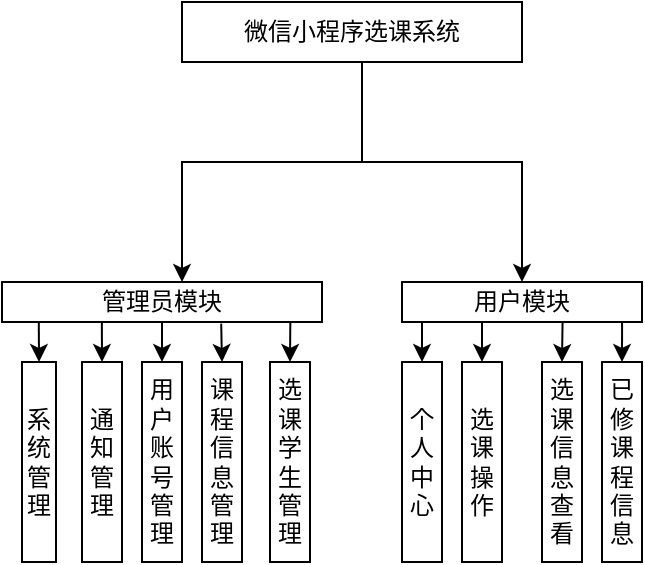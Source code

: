 <mxfile version="20.8.21" type="github">
  <diagram name="第 1 页" id="DsvAW_eQVJmoL1iawGaw">
    <mxGraphModel dx="724" dy="379" grid="1" gridSize="10" guides="1" tooltips="1" connect="1" arrows="1" fold="1" page="1" pageScale="1" pageWidth="827" pageHeight="1169" math="0" shadow="0">
      <root>
        <mxCell id="0" />
        <mxCell id="1" parent="0" />
        <mxCell id="M4eSTphIaqMEPedgoOWU-1" value="微信小程序选课系统" style="rounded=0;whiteSpace=wrap;html=1;" vertex="1" parent="1">
          <mxGeometry x="350" y="260" width="170" height="30" as="geometry" />
        </mxCell>
        <mxCell id="M4eSTphIaqMEPedgoOWU-2" value="" style="endArrow=classic;html=1;rounded=0;edgeStyle=orthogonalEdgeStyle;" edge="1" parent="1">
          <mxGeometry width="50" height="50" relative="1" as="geometry">
            <mxPoint x="430" y="290" as="sourcePoint" />
            <mxPoint x="350" y="400" as="targetPoint" />
            <Array as="points">
              <mxPoint x="440" y="290" />
              <mxPoint x="440" y="340" />
              <mxPoint x="350" y="340" />
            </Array>
          </mxGeometry>
        </mxCell>
        <mxCell id="M4eSTphIaqMEPedgoOWU-3" value="" style="endArrow=classic;html=1;rounded=0;edgeStyle=orthogonalEdgeStyle;" edge="1" parent="1">
          <mxGeometry width="50" height="50" relative="1" as="geometry">
            <mxPoint x="440" y="340" as="sourcePoint" />
            <mxPoint x="520" y="400" as="targetPoint" />
            <Array as="points">
              <mxPoint x="520" y="340" />
            </Array>
          </mxGeometry>
        </mxCell>
        <mxCell id="M4eSTphIaqMEPedgoOWU-4" value="管理员模块" style="rounded=0;whiteSpace=wrap;html=1;" vertex="1" parent="1">
          <mxGeometry x="260" y="400" width="160" height="20" as="geometry" />
        </mxCell>
        <mxCell id="M4eSTphIaqMEPedgoOWU-5" value="用户模块" style="rounded=0;whiteSpace=wrap;html=1;" vertex="1" parent="1">
          <mxGeometry x="460" y="400" width="120" height="20" as="geometry" />
        </mxCell>
        <mxCell id="M4eSTphIaqMEPedgoOWU-6" value="个人中心" style="rounded=0;whiteSpace=wrap;html=1;" vertex="1" parent="1">
          <mxGeometry x="460" y="440" width="20" height="100" as="geometry" />
        </mxCell>
        <mxCell id="M4eSTphIaqMEPedgoOWU-7" value="选课信息查看" style="rounded=0;whiteSpace=wrap;html=1;" vertex="1" parent="1">
          <mxGeometry x="530" y="440" width="20" height="100" as="geometry" />
        </mxCell>
        <mxCell id="M4eSTphIaqMEPedgoOWU-8" value="选课操作" style="rounded=0;whiteSpace=wrap;html=1;" vertex="1" parent="1">
          <mxGeometry x="490" y="440" width="20" height="100" as="geometry" />
        </mxCell>
        <mxCell id="M4eSTphIaqMEPedgoOWU-9" value="已修课程信息" style="rounded=0;whiteSpace=wrap;html=1;" vertex="1" parent="1">
          <mxGeometry x="560" y="440" width="20" height="100" as="geometry" />
        </mxCell>
        <mxCell id="M4eSTphIaqMEPedgoOWU-12" value="" style="endArrow=classic;html=1;rounded=0;entryX=0.5;entryY=0;entryDx=0;entryDy=0;" edge="1" parent="1" target="M4eSTphIaqMEPedgoOWU-6">
          <mxGeometry width="50" height="50" relative="1" as="geometry">
            <mxPoint x="470" y="420" as="sourcePoint" />
            <mxPoint x="470" y="390" as="targetPoint" />
            <Array as="points">
              <mxPoint x="470" y="430" />
            </Array>
          </mxGeometry>
        </mxCell>
        <mxCell id="M4eSTphIaqMEPedgoOWU-13" value="" style="endArrow=classic;html=1;rounded=0;entryX=0.5;entryY=0;entryDx=0;entryDy=0;" edge="1" parent="1" target="M4eSTphIaqMEPedgoOWU-8">
          <mxGeometry width="50" height="50" relative="1" as="geometry">
            <mxPoint x="500" y="420" as="sourcePoint" />
            <mxPoint x="510" y="400" as="targetPoint" />
          </mxGeometry>
        </mxCell>
        <mxCell id="M4eSTphIaqMEPedgoOWU-14" value="" style="endArrow=classic;html=1;rounded=0;exitX=0.669;exitY=1.009;exitDx=0;exitDy=0;exitPerimeter=0;" edge="1" parent="1" source="M4eSTphIaqMEPedgoOWU-5">
          <mxGeometry width="50" height="50" relative="1" as="geometry">
            <mxPoint x="460" y="450" as="sourcePoint" />
            <mxPoint x="540" y="440" as="targetPoint" />
            <Array as="points" />
          </mxGeometry>
        </mxCell>
        <mxCell id="M4eSTphIaqMEPedgoOWU-18" value="" style="endArrow=classic;html=1;rounded=0;entryX=0.5;entryY=0;entryDx=0;entryDy=0;exitX=0.917;exitY=1;exitDx=0;exitDy=0;exitPerimeter=0;" edge="1" parent="1" source="M4eSTphIaqMEPedgoOWU-5" target="M4eSTphIaqMEPedgoOWU-9">
          <mxGeometry width="50" height="50" relative="1" as="geometry">
            <mxPoint x="460" y="470" as="sourcePoint" />
            <mxPoint x="510" y="420" as="targetPoint" />
          </mxGeometry>
        </mxCell>
        <mxCell id="M4eSTphIaqMEPedgoOWU-19" value="系统管理" style="rounded=0;whiteSpace=wrap;html=1;" vertex="1" parent="1">
          <mxGeometry x="270" y="440" width="17" height="100" as="geometry" />
        </mxCell>
        <mxCell id="M4eSTphIaqMEPedgoOWU-20" value="课程信息管理" style="rounded=0;whiteSpace=wrap;html=1;" vertex="1" parent="1">
          <mxGeometry x="360" y="440" width="20" height="100" as="geometry" />
        </mxCell>
        <mxCell id="M4eSTphIaqMEPedgoOWU-21" value="选课学生管理" style="rounded=0;whiteSpace=wrap;html=1;" vertex="1" parent="1">
          <mxGeometry x="394" y="440" width="20" height="100" as="geometry" />
        </mxCell>
        <mxCell id="M4eSTphIaqMEPedgoOWU-23" value="用户账号管理" style="rounded=0;whiteSpace=wrap;html=1;" vertex="1" parent="1">
          <mxGeometry x="330" y="440" width="20" height="100" as="geometry" />
        </mxCell>
        <mxCell id="M4eSTphIaqMEPedgoOWU-24" value="通知管理" style="rounded=0;whiteSpace=wrap;html=1;" vertex="1" parent="1">
          <mxGeometry x="300" y="440" width="20" height="100" as="geometry" />
        </mxCell>
        <mxCell id="M4eSTphIaqMEPedgoOWU-26" value="" style="endArrow=classic;html=1;rounded=0;entryX=0.5;entryY=0;entryDx=0;entryDy=0;exitX=0.115;exitY=0.998;exitDx=0;exitDy=0;exitPerimeter=0;" edge="1" parent="1" source="M4eSTphIaqMEPedgoOWU-4" target="M4eSTphIaqMEPedgoOWU-19">
          <mxGeometry width="50" height="50" relative="1" as="geometry">
            <mxPoint x="330" y="500" as="sourcePoint" />
            <mxPoint x="380" y="450" as="targetPoint" />
          </mxGeometry>
        </mxCell>
        <mxCell id="M4eSTphIaqMEPedgoOWU-27" value="" style="endArrow=classic;html=1;rounded=0;entryX=0.5;entryY=0;entryDx=0;entryDy=0;exitX=0.901;exitY=1.019;exitDx=0;exitDy=0;exitPerimeter=0;" edge="1" parent="1" source="M4eSTphIaqMEPedgoOWU-4" target="M4eSTphIaqMEPedgoOWU-21">
          <mxGeometry width="50" height="50" relative="1" as="geometry">
            <mxPoint x="330" y="500" as="sourcePoint" />
            <mxPoint x="380" y="450" as="targetPoint" />
          </mxGeometry>
        </mxCell>
        <mxCell id="M4eSTphIaqMEPedgoOWU-28" value="" style="endArrow=classic;html=1;rounded=0;entryX=0.5;entryY=0;entryDx=0;entryDy=0;exitX=0.685;exitY=1.041;exitDx=0;exitDy=0;exitPerimeter=0;" edge="1" parent="1" source="M4eSTphIaqMEPedgoOWU-4" target="M4eSTphIaqMEPedgoOWU-20">
          <mxGeometry width="50" height="50" relative="1" as="geometry">
            <mxPoint x="330" y="500" as="sourcePoint" />
            <mxPoint x="380" y="450" as="targetPoint" />
          </mxGeometry>
        </mxCell>
        <mxCell id="M4eSTphIaqMEPedgoOWU-29" value="" style="endArrow=classic;html=1;rounded=0;entryX=0.5;entryY=0;entryDx=0;entryDy=0;exitX=0.5;exitY=1;exitDx=0;exitDy=0;" edge="1" parent="1" source="M4eSTphIaqMEPedgoOWU-4" target="M4eSTphIaqMEPedgoOWU-23">
          <mxGeometry width="50" height="50" relative="1" as="geometry">
            <mxPoint x="330" y="500" as="sourcePoint" />
            <mxPoint x="380" y="450" as="targetPoint" />
          </mxGeometry>
        </mxCell>
        <mxCell id="M4eSTphIaqMEPedgoOWU-30" value="" style="endArrow=classic;html=1;rounded=0;entryX=0.5;entryY=0;entryDx=0;entryDy=0;exitX=0.312;exitY=0.998;exitDx=0;exitDy=0;exitPerimeter=0;" edge="1" parent="1" source="M4eSTphIaqMEPedgoOWU-4" target="M4eSTphIaqMEPedgoOWU-24">
          <mxGeometry width="50" height="50" relative="1" as="geometry">
            <mxPoint x="330" y="500" as="sourcePoint" />
            <mxPoint x="380" y="450" as="targetPoint" />
          </mxGeometry>
        </mxCell>
      </root>
    </mxGraphModel>
  </diagram>
</mxfile>
